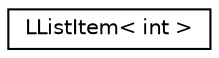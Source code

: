 digraph "Graphical Class Hierarchy"
{
 // LATEX_PDF_SIZE
  edge [fontname="Helvetica",fontsize="10",labelfontname="Helvetica",labelfontsize="10"];
  node [fontname="Helvetica",fontsize="10",shape=record];
  rankdir="LR";
  Node0 [label="LListItem\< int \>",height=0.2,width=0.4,color="black", fillcolor="white", style="filled",URL="$classLListItem.html",tooltip=" "];
}
